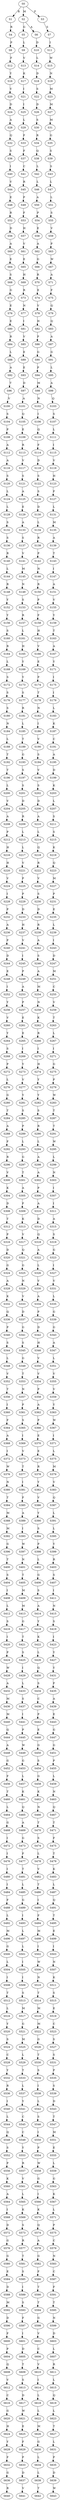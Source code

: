 strict digraph  {
	S0 -> S1 [ label = R ];
	S0 -> S2 [ label = M ];
	S0 -> S3 [ label = F ];
	S1 -> S4 [ label = R ];
	S2 -> S5 [ label = G ];
	S2 -> S6 [ label = A ];
	S3 -> S7 [ label = S ];
	S4 -> S8 [ label = P ];
	S5 -> S9 [ label = L ];
	S6 -> S10 [ label = D ];
	S7 -> S11 [ label = I ];
	S8 -> S12 [ label = F ];
	S9 -> S13 [ label = V ];
	S10 -> S14 [ label = L ];
	S11 -> S15 [ label = W ];
	S12 -> S16 [ label = Y ];
	S13 -> S17 [ label = K ];
	S14 -> S18 [ label = D ];
	S15 -> S19 [ label = N ];
	S16 -> S20 [ label = V ];
	S17 -> S21 [ label = I ];
	S18 -> S22 [ label = S ];
	S19 -> S23 [ label = M ];
	S20 -> S24 [ label = D ];
	S21 -> S25 [ label = I ];
	S22 -> S26 [ label = D ];
	S23 -> S27 [ label = M ];
	S24 -> S28 [ label = A ];
	S25 -> S29 [ label = L ];
	S26 -> S30 [ label = S ];
	S27 -> S31 [ label = M ];
	S28 -> S32 [ label = Q ];
	S29 -> S33 [ label = F ];
	S30 -> S34 [ label = R ];
	S31 -> S35 [ label = G ];
	S32 -> S36 [ label = S ];
	S33 -> S37 [ label = F ];
	S34 -> S38 [ label = Q ];
	S35 -> S39 [ label = S ];
	S36 -> S40 [ label = I ];
	S37 -> S41 [ label = C ];
	S38 -> S42 [ label = L ];
	S39 -> S43 [ label = S ];
	S40 -> S44 [ label = V ];
	S41 -> S45 [ label = R ];
	S42 -> S46 [ label = L ];
	S43 -> S47 [ label = L ];
	S44 -> S48 [ label = E ];
	S45 -> S49 [ label = P ];
	S46 -> S50 [ label = A ];
	S47 -> S51 [ label = L ];
	S48 -> S52 [ label = R ];
	S49 -> S53 [ label = F ];
	S50 -> S54 [ label = P ];
	S51 -> S55 [ label = S ];
	S52 -> S56 [ label = D ];
	S53 -> S57 [ label = H ];
	S54 -> S58 [ label = E ];
	S55 -> S59 [ label = V ];
	S56 -> S60 [ label = A ];
	S57 -> S61 [ label = V ];
	S58 -> S62 [ label = A ];
	S59 -> S63 [ label = P ];
	S60 -> S64 [ label = E ];
	S61 -> S65 [ label = E ];
	S62 -> S66 [ label = G ];
	S63 -> S67 [ label = W ];
	S64 -> S68 [ label = S ];
	S65 -> S69 [ label = H ];
	S66 -> S70 [ label = R ];
	S67 -> S71 [ label = A ];
	S68 -> S72 [ label = G ];
	S69 -> S73 [ label = R ];
	S70 -> S74 [ label = E ];
	S71 -> S75 [ label = F ];
	S72 -> S76 [ label = E ];
	S73 -> S77 [ label = N ];
	S74 -> S78 [ label = V ];
	S75 -> S79 [ label = Q ];
	S76 -> S80 [ label = E ];
	S77 -> S81 [ label = I ];
	S78 -> S82 [ label = H ];
	S79 -> S83 [ label = Q ];
	S80 -> S84 [ label = R ];
	S81 -> S85 [ label = V ];
	S82 -> S86 [ label = P ];
	S83 -> S87 [ label = A ];
	S84 -> S88 [ label = L ];
	S85 -> S89 [ label = E ];
	S86 -> S90 [ label = G ];
	S87 -> S91 [ label = G ];
	S88 -> S92 [ label = A ];
	S89 -> S93 [ label = E ];
	S90 -> S94 [ label = P ];
	S91 -> S95 [ label = L ];
	S92 -> S96 [ label = T ];
	S93 -> S97 [ label = D ];
	S94 -> S98 [ label = M ];
	S95 -> S99 [ label = A ];
	S96 -> S100 [ label = V ];
	S97 -> S101 [ label = A ];
	S98 -> S102 [ label = N ];
	S99 -> S103 [ label = Q ];
	S100 -> S104 [ label = S ];
	S101 -> S105 [ label = Q ];
	S102 -> S106 [ label = I ];
	S103 -> S107 [ label = S ];
	S104 -> S108 [ label = P ];
	S105 -> S109 [ label = E ];
	S106 -> S110 [ label = Q ];
	S107 -> S111 [ label = L ];
	S108 -> S112 [ label = A ];
	S109 -> S113 [ label = R ];
	S110 -> S114 [ label = F ];
	S111 -> S115 [ label = I ];
	S112 -> S116 [ label = A ];
	S113 -> S117 [ label = V ];
	S114 -> S118 [ label = D ];
	S115 -> S119 [ label = V ];
	S116 -> S120 [ label = S ];
	S117 -> S121 [ label = S ];
	S118 -> S122 [ label = S ];
	S119 -> S123 [ label = H ];
	S120 -> S124 [ label = L ];
	S121 -> S125 [ label = A ];
	S122 -> S126 [ label = S ];
	S123 -> S127 [ label = F ];
	S124 -> S128 [ label = L ];
	S125 -> S129 [ label = E ];
	S126 -> S130 [ label = D ];
	S127 -> S131 [ label = L ];
	S128 -> S132 [ label = S ];
	S129 -> S133 [ label = A ];
	S130 -> S134 [ label = L ];
	S131 -> S135 [ label = M ];
	S132 -> S136 [ label = S ];
	S133 -> S137 [ label = S ];
	S134 -> S138 [ label = R ];
	S135 -> S139 [ label = A ];
	S136 -> S140 [ label = R ];
	S137 -> S141 [ label = V ];
	S138 -> S142 [ label = P ];
	S139 -> S143 [ label = T ];
	S140 -> S144 [ label = L ];
	S141 -> S145 [ label = M ];
	S142 -> S146 [ label = N ];
	S143 -> S147 [ label = I ];
	S144 -> S148 [ label = R ];
	S145 -> S149 [ label = N ];
	S146 -> S150 [ label = R ];
	S147 -> S151 [ label = A ];
	S148 -> S152 [ label = Y ];
	S149 -> S153 [ label = S ];
	S150 -> S154 [ label = P ];
	S151 -> S155 [ label = V ];
	S152 -> S156 [ label = Y ];
	S153 -> S157 [ label = R ];
	S154 -> S158 [ label = F ];
	S155 -> S159 [ label = Y ];
	S156 -> S160 [ label = S ];
	S157 -> S161 [ label = L ];
	S158 -> S162 [ label = H ];
	S159 -> S163 [ label = T ];
	S160 -> S164 [ label = R ];
	S161 -> S165 [ label = H ];
	S162 -> S166 [ label = V ];
	S163 -> S167 [ label = A ];
	S164 -> S168 [ label = L ];
	S165 -> S169 [ label = Y ];
	S166 -> S170 [ label = E ];
	S167 -> S171 [ label = Y ];
	S168 -> S172 [ label = S ];
	S169 -> S173 [ label = Y ];
	S170 -> S174 [ label = P ];
	S171 -> S175 [ label = I ];
	S172 -> S176 [ label = S ];
	S173 -> S177 [ label = S ];
	S174 -> S178 [ label = T ];
	S175 -> S179 [ label = I ];
	S176 -> S180 [ label = S ];
	S177 -> S181 [ label = R ];
	S178 -> S182 [ label = N ];
	S179 -> S183 [ label = L ];
	S180 -> S184 [ label = N ];
	S181 -> S185 [ label = L ];
	S182 -> S186 [ label = I ];
	S183 -> S187 [ label = K ];
	S184 -> S188 [ label = L ];
	S185 -> S189 [ label = T ];
	S186 -> S190 [ label = V ];
	S187 -> S191 [ label = C ];
	S188 -> S192 [ label = T ];
	S189 -> S193 [ label = G ];
	S190 -> S194 [ label = S ];
	S191 -> S195 [ label = A ];
	S192 -> S196 [ label = T ];
	S193 -> S197 [ label = S ];
	S194 -> S198 [ label = V ];
	S195 -> S199 [ label = D ];
	S196 -> S200 [ label = L ];
	S197 -> S201 [ label = S ];
	S198 -> S202 [ label = S ];
	S199 -> S203 [ label = K ];
	S200 -> S204 [ label = V ];
	S201 -> S205 [ label = D ];
	S202 -> S206 [ label = D ];
	S203 -> S207 [ label = L ];
	S204 -> S208 [ label = A ];
	S205 -> S209 [ label = R ];
	S206 -> S210 [ label = A ];
	S207 -> S211 [ label = S ];
	S208 -> S212 [ label = P ];
	S209 -> S213 [ label = L ];
	S210 -> S214 [ label = L ];
	S211 -> S215 [ label = S ];
	S212 -> S216 [ label = H ];
	S213 -> S217 [ label = L ];
	S214 -> S218 [ label = Q ];
	S215 -> S219 [ label = K ];
	S216 -> S220 [ label = H ];
	S217 -> S221 [ label = V ];
	S218 -> S222 [ label = R ];
	S219 -> S223 [ label = Q ];
	S220 -> S224 [ label = V ];
	S221 -> S225 [ label = P ];
	S222 -> S226 [ label = V ];
	S223 -> S227 [ label = M ];
	S224 -> S228 [ label = I ];
	S225 -> S229 [ label = P ];
	S226 -> S230 [ label = S ];
	S227 -> S231 [ label = P ];
	S228 -> S232 [ label = P ];
	S229 -> S233 [ label = D ];
	S230 -> S234 [ label = D ];
	S231 -> S235 [ label = E ];
	S232 -> S236 [ label = A ];
	S233 -> S237 [ label = H ];
	S234 -> S238 [ label = R ];
	S235 -> S239 [ label = L ];
	S236 -> S240 [ label = P ];
	S237 -> S241 [ label = V ];
	S238 -> S242 [ label = A ];
	S239 -> S243 [ label = I ];
	S240 -> S244 [ label = D ];
	S241 -> S245 [ label = I ];
	S242 -> S246 [ label = S ];
	S243 -> S247 [ label = D ];
	S244 -> S248 [ label = E ];
	S245 -> S249 [ label = P ];
	S246 -> S250 [ label = A ];
	S247 -> S251 [ label = M ];
	S248 -> S252 [ label = I ];
	S249 -> S253 [ label = A ];
	S250 -> S254 [ label = M ];
	S251 -> S255 [ label = C ];
	S252 -> S256 [ label = Y ];
	S253 -> S257 [ label = P ];
	S254 -> S258 [ label = N ];
	S255 -> S259 [ label = V ];
	S256 -> S260 [ label = V ];
	S257 -> S261 [ label = E ];
	S258 -> S262 [ label = K ];
	S259 -> S263 [ label = T ];
	S260 -> S264 [ label = Y ];
	S261 -> S265 [ label = E ];
	S262 -> S266 [ label = R ];
	S263 -> S267 [ label = L ];
	S264 -> S268 [ label = S ];
	S265 -> S269 [ label = I ];
	S266 -> S270 [ label = I ];
	S267 -> S271 [ label = I ];
	S268 -> S272 [ label = P ];
	S269 -> S273 [ label = Y ];
	S270 -> S274 [ label = H ];
	S271 -> S275 [ label = G ];
	S272 -> S276 [ label = L ];
	S273 -> S277 [ label = V ];
	S274 -> S278 [ label = Y ];
	S275 -> S279 [ label = P ];
	S276 -> S280 [ label = G ];
	S277 -> S281 [ label = Y ];
	S278 -> S282 [ label = Y ];
	S279 -> S283 [ label = W ];
	S280 -> S284 [ label = T ];
	S281 -> S285 [ label = S ];
	S282 -> S286 [ label = S ];
	S283 -> S287 [ label = T ];
	S284 -> S288 [ label = A ];
	S285 -> S289 [ label = P ];
	S286 -> S290 [ label = R ];
	S287 -> S291 [ label = T ];
	S288 -> S292 [ label = F ];
	S289 -> S293 [ label = L ];
	S290 -> S294 [ label = L ];
	S291 -> S295 [ label = W ];
	S292 -> S296 [ label = R ];
	S293 -> S297 [ label = G ];
	S294 -> S298 [ label = A ];
	S295 -> S299 [ label = L ];
	S296 -> S300 [ label = V ];
	S297 -> S301 [ label = T ];
	S298 -> S302 [ label = A ];
	S299 -> S303 [ label = N ];
	S300 -> S304 [ label = K ];
	S301 -> S305 [ label = A ];
	S302 -> S306 [ label = P ];
	S303 -> S307 [ label = I ];
	S304 -> S308 [ label = D ];
	S305 -> S309 [ label = F ];
	S306 -> S310 [ label = A ];
	S307 -> S311 [ label = I ];
	S308 -> S312 [ label = T ];
	S309 -> S313 [ label = K ];
	S310 -> S314 [ label = D ];
	S311 -> S315 [ label = A ];
	S312 -> S316 [ label = P ];
	S313 -> S317 [ label = V ];
	S314 -> S318 [ label = Q ];
	S315 -> S319 [ label = S ];
	S316 -> S320 [ label = D ];
	S317 -> S321 [ label = Q ];
	S318 -> S322 [ label = A ];
	S319 -> S323 [ label = G ];
	S320 -> S324 [ label = G ];
	S321 -> S325 [ label = G ];
	S322 -> S326 [ label = L ];
	S323 -> S327 [ label = I ];
	S324 -> S328 [ label = A ];
	S325 -> S329 [ label = N ];
	S326 -> S330 [ label = V ];
	S327 -> S331 [ label = V ];
	S328 -> S332 [ label = K ];
	S329 -> S333 [ label = V ];
	S330 -> S334 [ label = A ];
	S331 -> S335 [ label = L ];
	S332 -> S336 [ label = Q ];
	S333 -> S337 [ label = D ];
	S334 -> S338 [ label = P ];
	S335 -> S339 [ label = G ];
	S336 -> S340 [ label = P ];
	S337 -> S341 [ label = G ];
	S338 -> S342 [ label = D ];
	S339 -> S343 [ label = G ];
	S340 -> S344 [ label = S ];
	S341 -> S345 [ label = S ];
	S342 -> S346 [ label = H ];
	S343 -> S347 [ label = A ];
	S344 -> S348 [ label = L ];
	S345 -> S349 [ label = G ];
	S346 -> S350 [ label = V ];
	S347 -> S351 [ label = L ];
	S348 -> S352 [ label = V ];
	S349 -> S353 [ label = T ];
	S350 -> S354 [ label = V ];
	S351 -> S355 [ label = V ];
	S352 -> S356 [ label = T ];
	S353 -> S357 [ label = N ];
	S354 -> S358 [ label = P ];
	S355 -> S359 [ label = V ];
	S356 -> S360 [ label = I ];
	S357 -> S361 [ label = P ];
	S358 -> S362 [ label = A ];
	S359 -> S363 [ label = Y ];
	S360 -> S364 [ label = F ];
	S361 -> S365 [ label = S ];
	S362 -> S366 [ label = P ];
	S363 -> S367 [ label = W ];
	S364 -> S368 [ label = A ];
	S365 -> S369 [ label = I ];
	S366 -> S370 [ label = E ];
	S367 -> S371 [ label = I ];
	S368 -> S372 [ label = I ];
	S369 -> S373 [ label = V ];
	S370 -> S374 [ label = E ];
	S371 -> S375 [ label = L ];
	S372 -> S376 [ label = W ];
	S373 -> S377 [ label = T ];
	S374 -> S378 [ label = R ];
	S375 -> S379 [ label = M ];
	S376 -> S380 [ label = N ];
	S377 -> S381 [ label = I ];
	S378 -> S382 [ label = Y ];
	S379 -> S383 [ label = V ];
	S380 -> S384 [ label = T ];
	S381 -> S385 [ label = F ];
	S382 -> S386 [ label = V ];
	S383 -> S387 [ label = Q ];
	S384 -> S388 [ label = M ];
	S385 -> S389 [ label = A ];
	S386 -> S390 [ label = Y ];
	S387 -> S391 [ label = L ];
	S388 -> S392 [ label = M ];
	S389 -> S393 [ label = I ];
	S390 -> S394 [ label = S ];
	S391 -> S395 [ label = L ];
	S392 -> S396 [ label = G ];
	S393 -> S397 [ label = W ];
	S394 -> S398 [ label = P ];
	S395 -> S399 [ label = Y ];
	S396 -> S400 [ label = T ];
	S397 -> S401 [ label = N ];
	S398 -> S402 [ label = L ];
	S399 -> S403 [ label = R ];
	S400 -> S404 [ label = S ];
	S401 -> S405 [ label = T ];
	S402 -> S406 [ label = G ];
	S403 -> S407 [ label = S ];
	S404 -> S408 [ label = I ];
	S405 -> S409 [ label = M ];
	S406 -> S410 [ label = S ];
	S407 -> S411 [ label = I ];
	S408 -> S412 [ label = L ];
	S409 -> S413 [ label = M ];
	S410 -> S414 [ label = A ];
	S411 -> S415 [ label = N ];
	S412 -> S416 [ label = S ];
	S413 -> S417 [ label = G ];
	S414 -> S418 [ label = Y ];
	S415 -> S419 [ label = S ];
	S416 -> S420 [ label = I ];
	S417 -> S421 [ label = T ];
	S418 -> S422 [ label = K ];
	S419 -> S423 [ label = I ];
	S420 -> S424 [ label = P ];
	S421 -> S425 [ label = S ];
	S422 -> S426 [ label = L ];
	S423 -> S427 [ label = Y ];
	S424 -> S428 [ label = W ];
	S425 -> S429 [ label = I ];
	S426 -> S430 [ label = Q ];
	S427 -> S431 [ label = Y ];
	S428 -> S432 [ label = A ];
	S429 -> S433 [ label = L ];
	S430 -> S434 [ label = S ];
	S431 -> S435 [ label = F ];
	S432 -> S436 [ label = M ];
	S433 -> S437 [ label = S ];
	S434 -> S438 [ label = C ];
	S435 -> S439 [ label = A ];
	S436 -> S440 [ label = M ];
	S437 -> S441 [ label = I ];
	S438 -> S442 [ label = P ];
	S439 -> S443 [ label = E ];
	S440 -> S444 [ label = Q ];
	S441 -> S445 [ label = P ];
	S442 -> S446 [ label = E ];
	S443 -> S447 [ label = G ];
	S444 -> S448 [ label = A ];
	S445 -> S449 [ label = W ];
	S446 -> S450 [ label = G ];
	S447 -> S451 [ label = G ];
	S448 -> S452 [ label = G ];
	S449 -> S453 [ label = G ];
	S450 -> S454 [ label = S ];
	S451 -> S455 [ label = P ];
	S452 -> S456 [ label = F ];
	S453 -> S457 [ label = L ];
	S454 -> S458 [ label = G ];
	S455 -> S459 [ label = L ];
	S456 -> S460 [ label = T ];
	S457 -> S461 [ label = K ];
	S458 -> S462 [ label = K ];
	S459 -> S463 [ label = N ];
	S460 -> S464 [ label = L ];
	S461 -> S465 [ label = Q ];
	S462 -> S466 [ label = N ];
	S463 -> S467 [ label = Q ];
	S464 -> S468 [ label = G ];
	S465 -> S469 [ label = A ];
	S466 -> S470 [ label = T ];
	S467 -> S471 [ label = T ];
	S468 -> S472 [ label = I ];
	S469 -> S473 [ label = G ];
	S470 -> S474 [ label = S ];
	S471 -> S475 [ label = F ];
	S472 -> S476 [ label = I ];
	S473 -> S477 [ label = F ];
	S474 -> S478 [ label = L ];
	S475 -> S479 [ label = T ];
	S476 -> S480 [ label = I ];
	S477 -> S481 [ label = T ];
	S478 -> S482 [ label = V ];
	S479 -> S483 [ label = K ];
	S480 -> S484 [ label = I ];
	S481 -> S485 [ label = L ];
	S482 -> S486 [ label = T ];
	S483 -> S487 [ label = L ];
	S484 -> S488 [ label = F ];
	S485 -> S489 [ label = G ];
	S486 -> S490 [ label = I ];
	S487 -> S491 [ label = Q ];
	S488 -> S492 [ label = L ];
	S489 -> S493 [ label = I ];
	S490 -> S494 [ label = F ];
	S491 -> S495 [ label = T ];
	S492 -> S496 [ label = M ];
	S493 -> S497 [ label = L ];
	S494 -> S498 [ label = M ];
	S495 -> S499 [ label = E ];
	S496 -> S500 [ label = G ];
	S497 -> S501 [ label = L ];
	S498 -> S502 [ label = I ];
	S499 -> S503 [ label = I ];
	S500 -> S504 [ label = L ];
	S501 -> S505 [ label = I ];
	S502 -> S506 [ label = W ];
	S503 -> S507 [ label = N ];
	S504 -> S508 [ label = I ];
	S505 -> S509 [ label = I ];
	S506 -> S510 [ label = N ];
	S507 -> S511 [ label = K ];
	S508 -> S512 [ label = T ];
	S509 -> S513 [ label = S ];
	S510 -> S514 [ label = T ];
	S511 -> S515 [ label = S ];
	S512 -> S516 [ label = L ];
	S513 -> S517 [ label = M ];
	S514 -> S518 [ label = M ];
	S515 -> S519 [ label = E ];
	S516 -> S520 [ label = Y ];
	S517 -> S521 [ label = G ];
	S518 -> S522 [ label = M ];
	S519 -> S523 [ label = C ];
	S520 -> S524 [ label = S ];
	S521 -> S525 [ label = M ];
	S522 -> S526 [ label = G ];
	S523 -> S527 [ label = S ];
	S524 -> S528 [ label = C ];
	S525 -> S529 [ label = L ];
	S526 -> S530 [ label = T ];
	S527 -> S531 [ label = S ];
	S528 -> S532 [ label = Y ];
	S529 -> S533 [ label = T ];
	S530 -> S534 [ label = S ];
	S531 -> S535 [ label = P ];
	S532 -> S536 [ label = R ];
	S533 -> S537 [ label = L ];
	S534 -> S538 [ label = I ];
	S535 -> S539 [ label = S ];
	S536 -> S540 [ label = I ];
	S537 -> S541 [ label = Y ];
	S538 -> S542 [ label = L ];
	S539 -> S543 [ label = D ];
	S540 -> S544 [ label = L ];
	S541 -> S545 [ label = C ];
	S542 -> S546 [ label = S ];
	S543 -> S547 [ label = T ];
	S544 -> S548 [ label = Q ];
	S545 -> S549 [ label = C ];
	S546 -> S550 [ label = I ];
	S547 -> S551 [ label = M ];
	S548 -> S552 [ label = S ];
	S549 -> S553 [ label = Y ];
	S550 -> S554 [ label = P ];
	S551 -> S555 [ label = E ];
	S552 -> S556 [ label = P ];
	S553 -> S557 [ label = R ];
	S554 -> S558 [ label = W ];
	S555 -> S559 [ label = L ];
	S556 -> S560 [ label = K ];
	S557 -> S561 [ label = V ];
	S558 -> S562 [ label = G ];
	S559 -> S563 [ label = G ];
	S560 -> S564 [ label = A ];
	S561 -> S565 [ label = L ];
	S562 -> S566 [ label = I ];
	S563 -> S567 [ label = K ];
	S564 -> S568 [ label = I ];
	S565 -> S569 [ label = K ];
	S566 -> S570 [ label = K ];
	S567 -> S571 [ label = L ];
	S568 -> S572 [ label = D ];
	S569 -> S573 [ label = S ];
	S570 -> S574 [ label = Q ];
	S571 -> S575 [ label = P ];
	S572 -> S576 [ label = G ];
	S573 -> S577 [ label = R ];
	S574 -> S578 [ label = A ];
	S575 -> S579 [ label = C ];
	S576 -> S580 [ label = G ];
	S577 -> S581 [ label = T ];
	S578 -> S582 [ label = G ];
	S579 -> S583 [ label = N ];
	S580 -> S584 [ label = E ];
	S581 -> S585 [ label = S ];
	S582 -> S586 [ label = F ];
	S583 -> S587 [ label = C ];
	S584 -> S588 [ label = D ];
	S585 -> S589 [ label = I ];
	S586 -> S590 [ label = T ];
	S587 -> S591 [ label = F ];
	S588 -> S592 [ label = M ];
	S589 -> S593 [ label = S ];
	S590 -> S594 [ label = T ];
	S591 -> S595 [ label = T ];
	S592 -> S596 [ label = D ];
	S593 -> S597 [ label = F ];
	S594 -> S598 [ label = G ];
	S595 -> S599 [ label = N ];
	S596 -> S600 [ label = F ];
	S597 -> S601 [ label = I ];
	S598 -> S602 [ label = V ];
	S599 -> S603 [ label = D ];
	S600 -> S604 [ label = P ];
	S601 -> S605 [ label = D ];
	S602 -> S606 [ label = C ];
	S603 -> S607 [ label = L ];
	S604 -> S608 [ label = Q ];
	S605 -> S609 [ label = T ];
	S606 -> S610 [ label = V ];
	S607 -> S611 [ label = R ];
	S608 -> S612 [ label = V ];
	S609 -> S613 [ label = S ];
	S610 -> S614 [ label = I ];
	S611 -> S615 [ label = L ];
	S612 -> S616 [ label = C ];
	S613 -> S617 [ label = D ];
	S614 -> S618 [ label = L ];
	S615 -> S619 [ label = Q ];
	S616 -> S620 [ label = G ];
	S617 -> S621 [ label = W ];
	S618 -> S622 [ label = L ];
	S619 -> S623 [ label = L ];
	S620 -> S624 [ label = H ];
	S621 -> S625 [ label = E ];
	S622 -> S626 [ label = M ];
	S623 -> S627 [ label = T ];
	S624 -> S628 [ label = Y ];
	S625 -> S629 [ label = F ];
	S626 -> S630 [ label = G ];
	S627 -> S631 [ label = L ];
	S628 -> S632 [ label = F ];
	S629 -> S633 [ label = P ];
	S630 -> S634 [ label = L ];
	S631 -> S635 [ label = P ];
	S632 -> S636 [ label = G ];
	S633 -> S637 [ label = D ];
	S634 -> S638 [ label = L ];
	S635 -> S639 [ label = D ];
	S636 -> S640 [ label = R ];
	S637 -> S641 [ label = V ];
	S638 -> S642 [ label = T ];
	S639 -> S643 [ label = W ];
}
